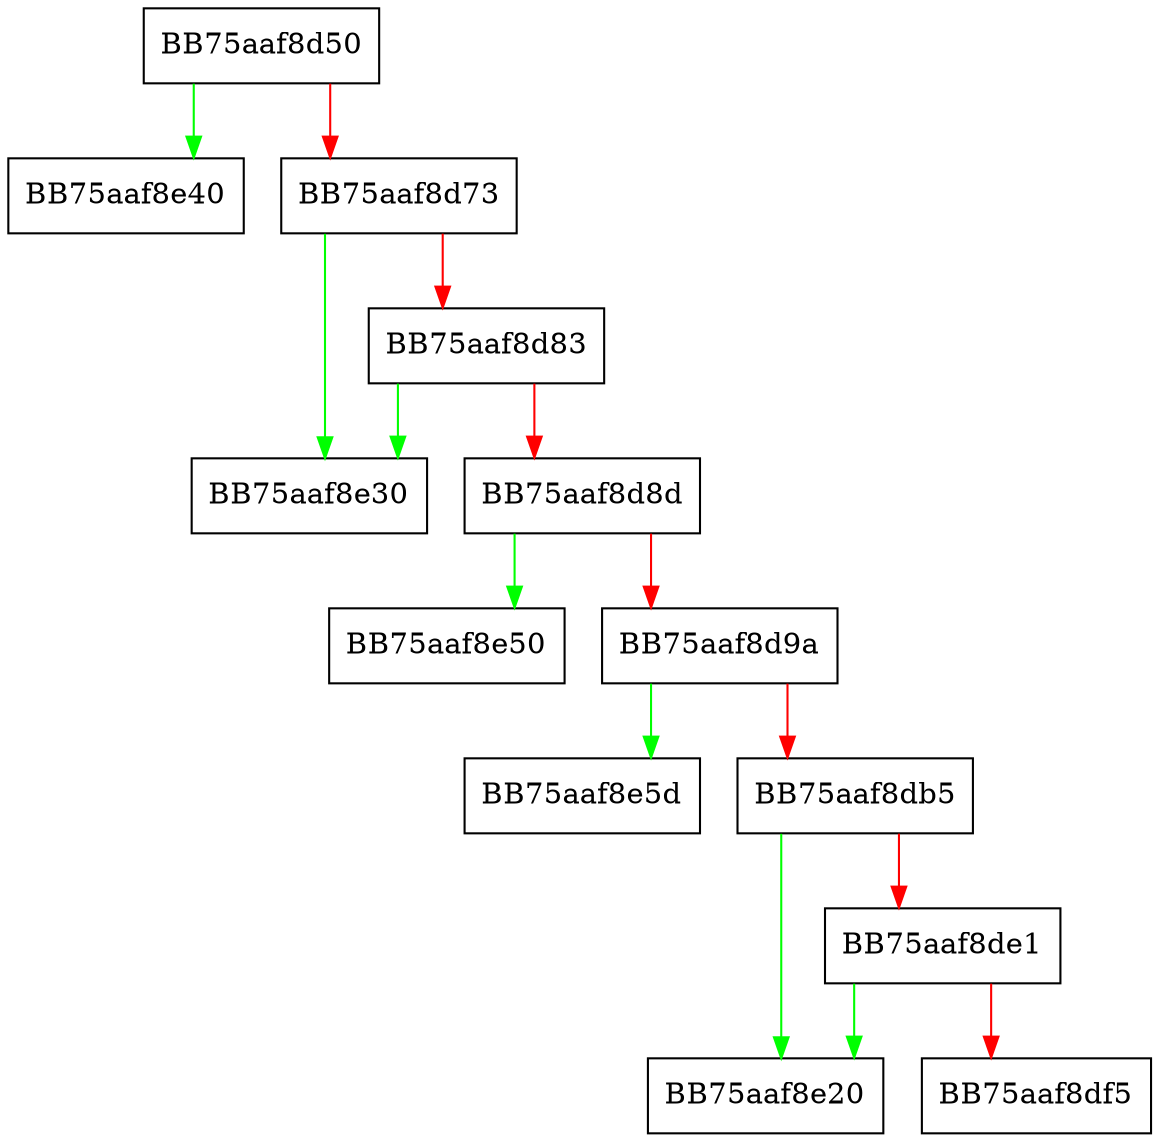 digraph mp_lua_api_SetAttributeForRegion {
  node [shape="box"];
  graph [splines=ortho];
  BB75aaf8d50 -> BB75aaf8e40 [color="green"];
  BB75aaf8d50 -> BB75aaf8d73 [color="red"];
  BB75aaf8d73 -> BB75aaf8e30 [color="green"];
  BB75aaf8d73 -> BB75aaf8d83 [color="red"];
  BB75aaf8d83 -> BB75aaf8e30 [color="green"];
  BB75aaf8d83 -> BB75aaf8d8d [color="red"];
  BB75aaf8d8d -> BB75aaf8e50 [color="green"];
  BB75aaf8d8d -> BB75aaf8d9a [color="red"];
  BB75aaf8d9a -> BB75aaf8e5d [color="green"];
  BB75aaf8d9a -> BB75aaf8db5 [color="red"];
  BB75aaf8db5 -> BB75aaf8e20 [color="green"];
  BB75aaf8db5 -> BB75aaf8de1 [color="red"];
  BB75aaf8de1 -> BB75aaf8e20 [color="green"];
  BB75aaf8de1 -> BB75aaf8df5 [color="red"];
}